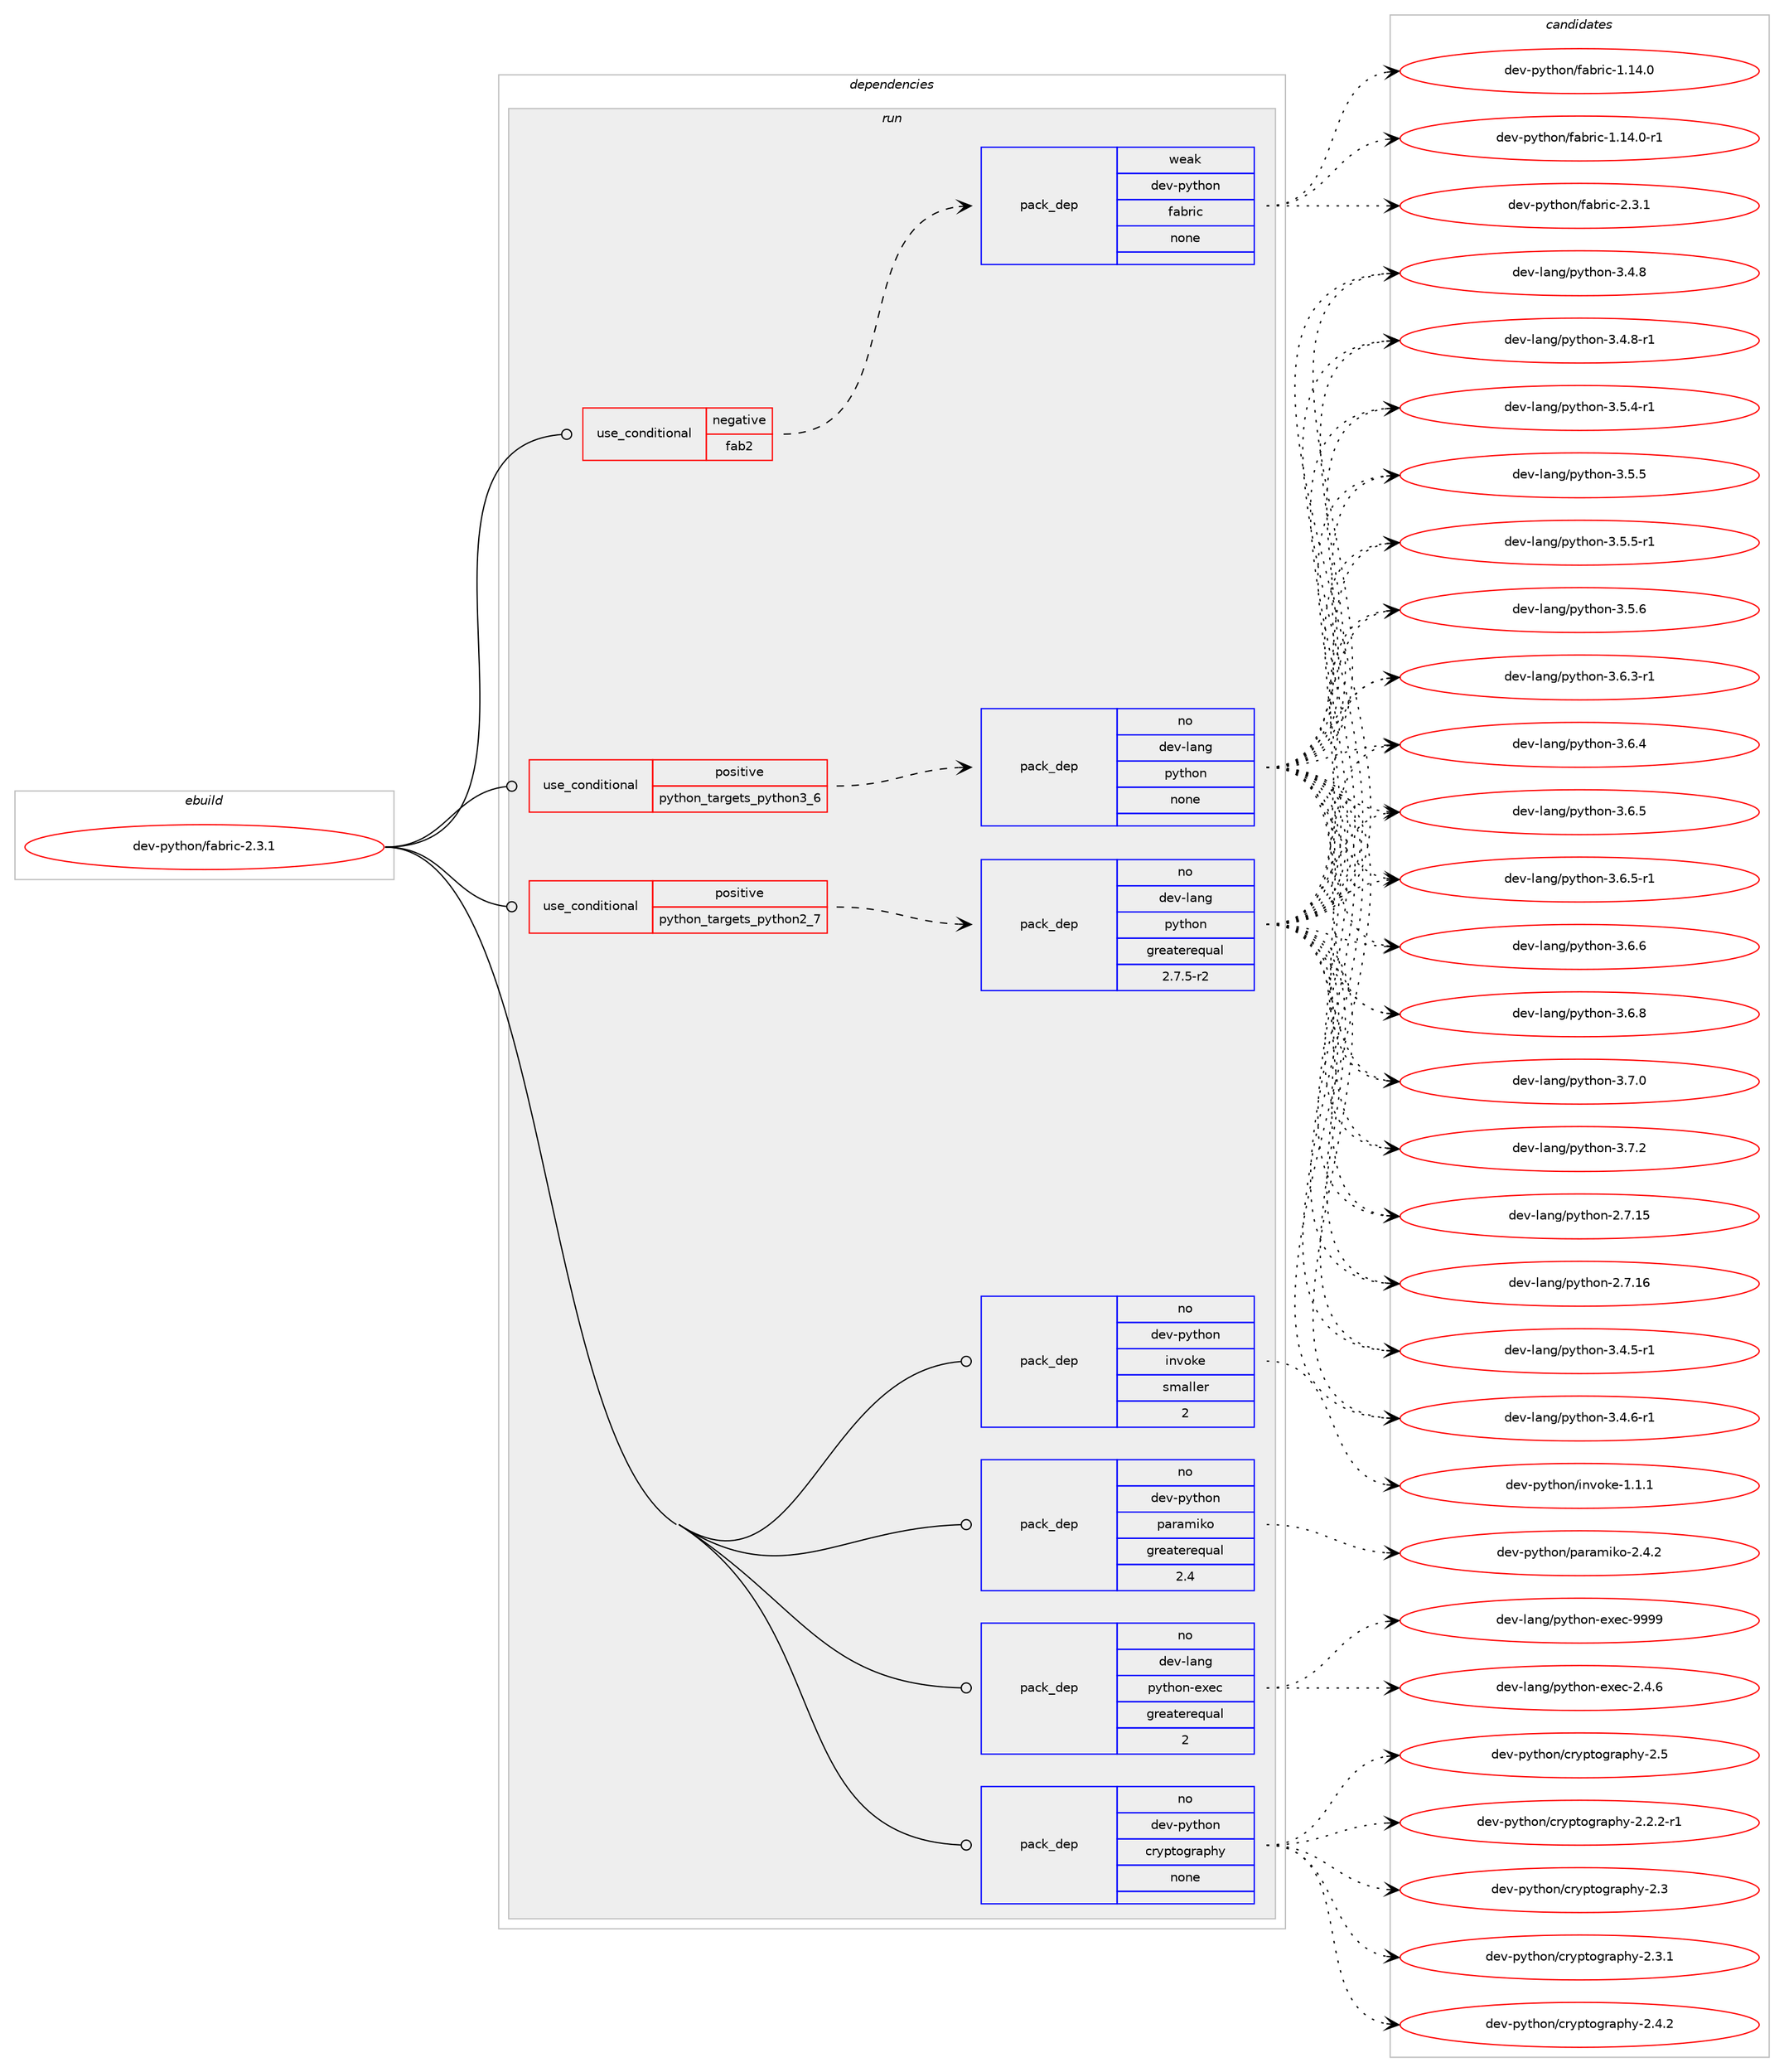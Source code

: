 digraph prolog {

# *************
# Graph options
# *************

newrank=true;
concentrate=true;
compound=true;
graph [rankdir=LR,fontname=Helvetica,fontsize=10,ranksep=1.5];#, ranksep=2.5, nodesep=0.2];
edge  [arrowhead=vee];
node  [fontname=Helvetica,fontsize=10];

# **********
# The ebuild
# **********

subgraph cluster_leftcol {
color=gray;
rank=same;
label=<<i>ebuild</i>>;
id [label="dev-python/fabric-2.3.1", color=red, width=4, href="../dev-python/fabric-2.3.1.svg"];
}

# ****************
# The dependencies
# ****************

subgraph cluster_midcol {
color=gray;
label=<<i>dependencies</i>>;
subgraph cluster_compile {
fillcolor="#eeeeee";
style=filled;
label=<<i>compile</i>>;
}
subgraph cluster_compileandrun {
fillcolor="#eeeeee";
style=filled;
label=<<i>compile and run</i>>;
}
subgraph cluster_run {
fillcolor="#eeeeee";
style=filled;
label=<<i>run</i>>;
subgraph cond374048 {
dependency1408425 [label=<<TABLE BORDER="0" CELLBORDER="1" CELLSPACING="0" CELLPADDING="4"><TR><TD ROWSPAN="3" CELLPADDING="10">use_conditional</TD></TR><TR><TD>negative</TD></TR><TR><TD>fab2</TD></TR></TABLE>>, shape=none, color=red];
subgraph pack1011118 {
dependency1408426 [label=<<TABLE BORDER="0" CELLBORDER="1" CELLSPACING="0" CELLPADDING="4" WIDTH="220"><TR><TD ROWSPAN="6" CELLPADDING="30">pack_dep</TD></TR><TR><TD WIDTH="110">weak</TD></TR><TR><TD>dev-python</TD></TR><TR><TD>fabric</TD></TR><TR><TD>none</TD></TR><TR><TD></TD></TR></TABLE>>, shape=none, color=blue];
}
dependency1408425:e -> dependency1408426:w [weight=20,style="dashed",arrowhead="vee"];
}
id:e -> dependency1408425:w [weight=20,style="solid",arrowhead="odot"];
subgraph cond374049 {
dependency1408427 [label=<<TABLE BORDER="0" CELLBORDER="1" CELLSPACING="0" CELLPADDING="4"><TR><TD ROWSPAN="3" CELLPADDING="10">use_conditional</TD></TR><TR><TD>positive</TD></TR><TR><TD>python_targets_python2_7</TD></TR></TABLE>>, shape=none, color=red];
subgraph pack1011119 {
dependency1408428 [label=<<TABLE BORDER="0" CELLBORDER="1" CELLSPACING="0" CELLPADDING="4" WIDTH="220"><TR><TD ROWSPAN="6" CELLPADDING="30">pack_dep</TD></TR><TR><TD WIDTH="110">no</TD></TR><TR><TD>dev-lang</TD></TR><TR><TD>python</TD></TR><TR><TD>greaterequal</TD></TR><TR><TD>2.7.5-r2</TD></TR></TABLE>>, shape=none, color=blue];
}
dependency1408427:e -> dependency1408428:w [weight=20,style="dashed",arrowhead="vee"];
}
id:e -> dependency1408427:w [weight=20,style="solid",arrowhead="odot"];
subgraph cond374050 {
dependency1408429 [label=<<TABLE BORDER="0" CELLBORDER="1" CELLSPACING="0" CELLPADDING="4"><TR><TD ROWSPAN="3" CELLPADDING="10">use_conditional</TD></TR><TR><TD>positive</TD></TR><TR><TD>python_targets_python3_6</TD></TR></TABLE>>, shape=none, color=red];
subgraph pack1011120 {
dependency1408430 [label=<<TABLE BORDER="0" CELLBORDER="1" CELLSPACING="0" CELLPADDING="4" WIDTH="220"><TR><TD ROWSPAN="6" CELLPADDING="30">pack_dep</TD></TR><TR><TD WIDTH="110">no</TD></TR><TR><TD>dev-lang</TD></TR><TR><TD>python</TD></TR><TR><TD>none</TD></TR><TR><TD></TD></TR></TABLE>>, shape=none, color=blue];
}
dependency1408429:e -> dependency1408430:w [weight=20,style="dashed",arrowhead="vee"];
}
id:e -> dependency1408429:w [weight=20,style="solid",arrowhead="odot"];
subgraph pack1011121 {
dependency1408431 [label=<<TABLE BORDER="0" CELLBORDER="1" CELLSPACING="0" CELLPADDING="4" WIDTH="220"><TR><TD ROWSPAN="6" CELLPADDING="30">pack_dep</TD></TR><TR><TD WIDTH="110">no</TD></TR><TR><TD>dev-lang</TD></TR><TR><TD>python-exec</TD></TR><TR><TD>greaterequal</TD></TR><TR><TD>2</TD></TR></TABLE>>, shape=none, color=blue];
}
id:e -> dependency1408431:w [weight=20,style="solid",arrowhead="odot"];
subgraph pack1011122 {
dependency1408432 [label=<<TABLE BORDER="0" CELLBORDER="1" CELLSPACING="0" CELLPADDING="4" WIDTH="220"><TR><TD ROWSPAN="6" CELLPADDING="30">pack_dep</TD></TR><TR><TD WIDTH="110">no</TD></TR><TR><TD>dev-python</TD></TR><TR><TD>cryptography</TD></TR><TR><TD>none</TD></TR><TR><TD></TD></TR></TABLE>>, shape=none, color=blue];
}
id:e -> dependency1408432:w [weight=20,style="solid",arrowhead="odot"];
subgraph pack1011123 {
dependency1408433 [label=<<TABLE BORDER="0" CELLBORDER="1" CELLSPACING="0" CELLPADDING="4" WIDTH="220"><TR><TD ROWSPAN="6" CELLPADDING="30">pack_dep</TD></TR><TR><TD WIDTH="110">no</TD></TR><TR><TD>dev-python</TD></TR><TR><TD>invoke</TD></TR><TR><TD>smaller</TD></TR><TR><TD>2</TD></TR></TABLE>>, shape=none, color=blue];
}
id:e -> dependency1408433:w [weight=20,style="solid",arrowhead="odot"];
subgraph pack1011124 {
dependency1408434 [label=<<TABLE BORDER="0" CELLBORDER="1" CELLSPACING="0" CELLPADDING="4" WIDTH="220"><TR><TD ROWSPAN="6" CELLPADDING="30">pack_dep</TD></TR><TR><TD WIDTH="110">no</TD></TR><TR><TD>dev-python</TD></TR><TR><TD>paramiko</TD></TR><TR><TD>greaterequal</TD></TR><TR><TD>2.4</TD></TR></TABLE>>, shape=none, color=blue];
}
id:e -> dependency1408434:w [weight=20,style="solid",arrowhead="odot"];
}
}

# **************
# The candidates
# **************

subgraph cluster_choices {
rank=same;
color=gray;
label=<<i>candidates</i>>;

subgraph choice1011118 {
color=black;
nodesep=1;
choice100101118451121211161041111104710297981141059945494649524648 [label="dev-python/fabric-1.14.0", color=red, width=4,href="../dev-python/fabric-1.14.0.svg"];
choice1001011184511212111610411111047102979811410599454946495246484511449 [label="dev-python/fabric-1.14.0-r1", color=red, width=4,href="../dev-python/fabric-1.14.0-r1.svg"];
choice1001011184511212111610411111047102979811410599455046514649 [label="dev-python/fabric-2.3.1", color=red, width=4,href="../dev-python/fabric-2.3.1.svg"];
dependency1408426:e -> choice100101118451121211161041111104710297981141059945494649524648:w [style=dotted,weight="100"];
dependency1408426:e -> choice1001011184511212111610411111047102979811410599454946495246484511449:w [style=dotted,weight="100"];
dependency1408426:e -> choice1001011184511212111610411111047102979811410599455046514649:w [style=dotted,weight="100"];
}
subgraph choice1011119 {
color=black;
nodesep=1;
choice10010111845108971101034711212111610411111045504655464953 [label="dev-lang/python-2.7.15", color=red, width=4,href="../dev-lang/python-2.7.15.svg"];
choice10010111845108971101034711212111610411111045504655464954 [label="dev-lang/python-2.7.16", color=red, width=4,href="../dev-lang/python-2.7.16.svg"];
choice1001011184510897110103471121211161041111104551465246534511449 [label="dev-lang/python-3.4.5-r1", color=red, width=4,href="../dev-lang/python-3.4.5-r1.svg"];
choice1001011184510897110103471121211161041111104551465246544511449 [label="dev-lang/python-3.4.6-r1", color=red, width=4,href="../dev-lang/python-3.4.6-r1.svg"];
choice100101118451089711010347112121116104111110455146524656 [label="dev-lang/python-3.4.8", color=red, width=4,href="../dev-lang/python-3.4.8.svg"];
choice1001011184510897110103471121211161041111104551465246564511449 [label="dev-lang/python-3.4.8-r1", color=red, width=4,href="../dev-lang/python-3.4.8-r1.svg"];
choice1001011184510897110103471121211161041111104551465346524511449 [label="dev-lang/python-3.5.4-r1", color=red, width=4,href="../dev-lang/python-3.5.4-r1.svg"];
choice100101118451089711010347112121116104111110455146534653 [label="dev-lang/python-3.5.5", color=red, width=4,href="../dev-lang/python-3.5.5.svg"];
choice1001011184510897110103471121211161041111104551465346534511449 [label="dev-lang/python-3.5.5-r1", color=red, width=4,href="../dev-lang/python-3.5.5-r1.svg"];
choice100101118451089711010347112121116104111110455146534654 [label="dev-lang/python-3.5.6", color=red, width=4,href="../dev-lang/python-3.5.6.svg"];
choice1001011184510897110103471121211161041111104551465446514511449 [label="dev-lang/python-3.6.3-r1", color=red, width=4,href="../dev-lang/python-3.6.3-r1.svg"];
choice100101118451089711010347112121116104111110455146544652 [label="dev-lang/python-3.6.4", color=red, width=4,href="../dev-lang/python-3.6.4.svg"];
choice100101118451089711010347112121116104111110455146544653 [label="dev-lang/python-3.6.5", color=red, width=4,href="../dev-lang/python-3.6.5.svg"];
choice1001011184510897110103471121211161041111104551465446534511449 [label="dev-lang/python-3.6.5-r1", color=red, width=4,href="../dev-lang/python-3.6.5-r1.svg"];
choice100101118451089711010347112121116104111110455146544654 [label="dev-lang/python-3.6.6", color=red, width=4,href="../dev-lang/python-3.6.6.svg"];
choice100101118451089711010347112121116104111110455146544656 [label="dev-lang/python-3.6.8", color=red, width=4,href="../dev-lang/python-3.6.8.svg"];
choice100101118451089711010347112121116104111110455146554648 [label="dev-lang/python-3.7.0", color=red, width=4,href="../dev-lang/python-3.7.0.svg"];
choice100101118451089711010347112121116104111110455146554650 [label="dev-lang/python-3.7.2", color=red, width=4,href="../dev-lang/python-3.7.2.svg"];
dependency1408428:e -> choice10010111845108971101034711212111610411111045504655464953:w [style=dotted,weight="100"];
dependency1408428:e -> choice10010111845108971101034711212111610411111045504655464954:w [style=dotted,weight="100"];
dependency1408428:e -> choice1001011184510897110103471121211161041111104551465246534511449:w [style=dotted,weight="100"];
dependency1408428:e -> choice1001011184510897110103471121211161041111104551465246544511449:w [style=dotted,weight="100"];
dependency1408428:e -> choice100101118451089711010347112121116104111110455146524656:w [style=dotted,weight="100"];
dependency1408428:e -> choice1001011184510897110103471121211161041111104551465246564511449:w [style=dotted,weight="100"];
dependency1408428:e -> choice1001011184510897110103471121211161041111104551465346524511449:w [style=dotted,weight="100"];
dependency1408428:e -> choice100101118451089711010347112121116104111110455146534653:w [style=dotted,weight="100"];
dependency1408428:e -> choice1001011184510897110103471121211161041111104551465346534511449:w [style=dotted,weight="100"];
dependency1408428:e -> choice100101118451089711010347112121116104111110455146534654:w [style=dotted,weight="100"];
dependency1408428:e -> choice1001011184510897110103471121211161041111104551465446514511449:w [style=dotted,weight="100"];
dependency1408428:e -> choice100101118451089711010347112121116104111110455146544652:w [style=dotted,weight="100"];
dependency1408428:e -> choice100101118451089711010347112121116104111110455146544653:w [style=dotted,weight="100"];
dependency1408428:e -> choice1001011184510897110103471121211161041111104551465446534511449:w [style=dotted,weight="100"];
dependency1408428:e -> choice100101118451089711010347112121116104111110455146544654:w [style=dotted,weight="100"];
dependency1408428:e -> choice100101118451089711010347112121116104111110455146544656:w [style=dotted,weight="100"];
dependency1408428:e -> choice100101118451089711010347112121116104111110455146554648:w [style=dotted,weight="100"];
dependency1408428:e -> choice100101118451089711010347112121116104111110455146554650:w [style=dotted,weight="100"];
}
subgraph choice1011120 {
color=black;
nodesep=1;
choice10010111845108971101034711212111610411111045504655464953 [label="dev-lang/python-2.7.15", color=red, width=4,href="../dev-lang/python-2.7.15.svg"];
choice10010111845108971101034711212111610411111045504655464954 [label="dev-lang/python-2.7.16", color=red, width=4,href="../dev-lang/python-2.7.16.svg"];
choice1001011184510897110103471121211161041111104551465246534511449 [label="dev-lang/python-3.4.5-r1", color=red, width=4,href="../dev-lang/python-3.4.5-r1.svg"];
choice1001011184510897110103471121211161041111104551465246544511449 [label="dev-lang/python-3.4.6-r1", color=red, width=4,href="../dev-lang/python-3.4.6-r1.svg"];
choice100101118451089711010347112121116104111110455146524656 [label="dev-lang/python-3.4.8", color=red, width=4,href="../dev-lang/python-3.4.8.svg"];
choice1001011184510897110103471121211161041111104551465246564511449 [label="dev-lang/python-3.4.8-r1", color=red, width=4,href="../dev-lang/python-3.4.8-r1.svg"];
choice1001011184510897110103471121211161041111104551465346524511449 [label="dev-lang/python-3.5.4-r1", color=red, width=4,href="../dev-lang/python-3.5.4-r1.svg"];
choice100101118451089711010347112121116104111110455146534653 [label="dev-lang/python-3.5.5", color=red, width=4,href="../dev-lang/python-3.5.5.svg"];
choice1001011184510897110103471121211161041111104551465346534511449 [label="dev-lang/python-3.5.5-r1", color=red, width=4,href="../dev-lang/python-3.5.5-r1.svg"];
choice100101118451089711010347112121116104111110455146534654 [label="dev-lang/python-3.5.6", color=red, width=4,href="../dev-lang/python-3.5.6.svg"];
choice1001011184510897110103471121211161041111104551465446514511449 [label="dev-lang/python-3.6.3-r1", color=red, width=4,href="../dev-lang/python-3.6.3-r1.svg"];
choice100101118451089711010347112121116104111110455146544652 [label="dev-lang/python-3.6.4", color=red, width=4,href="../dev-lang/python-3.6.4.svg"];
choice100101118451089711010347112121116104111110455146544653 [label="dev-lang/python-3.6.5", color=red, width=4,href="../dev-lang/python-3.6.5.svg"];
choice1001011184510897110103471121211161041111104551465446534511449 [label="dev-lang/python-3.6.5-r1", color=red, width=4,href="../dev-lang/python-3.6.5-r1.svg"];
choice100101118451089711010347112121116104111110455146544654 [label="dev-lang/python-3.6.6", color=red, width=4,href="../dev-lang/python-3.6.6.svg"];
choice100101118451089711010347112121116104111110455146544656 [label="dev-lang/python-3.6.8", color=red, width=4,href="../dev-lang/python-3.6.8.svg"];
choice100101118451089711010347112121116104111110455146554648 [label="dev-lang/python-3.7.0", color=red, width=4,href="../dev-lang/python-3.7.0.svg"];
choice100101118451089711010347112121116104111110455146554650 [label="dev-lang/python-3.7.2", color=red, width=4,href="../dev-lang/python-3.7.2.svg"];
dependency1408430:e -> choice10010111845108971101034711212111610411111045504655464953:w [style=dotted,weight="100"];
dependency1408430:e -> choice10010111845108971101034711212111610411111045504655464954:w [style=dotted,weight="100"];
dependency1408430:e -> choice1001011184510897110103471121211161041111104551465246534511449:w [style=dotted,weight="100"];
dependency1408430:e -> choice1001011184510897110103471121211161041111104551465246544511449:w [style=dotted,weight="100"];
dependency1408430:e -> choice100101118451089711010347112121116104111110455146524656:w [style=dotted,weight="100"];
dependency1408430:e -> choice1001011184510897110103471121211161041111104551465246564511449:w [style=dotted,weight="100"];
dependency1408430:e -> choice1001011184510897110103471121211161041111104551465346524511449:w [style=dotted,weight="100"];
dependency1408430:e -> choice100101118451089711010347112121116104111110455146534653:w [style=dotted,weight="100"];
dependency1408430:e -> choice1001011184510897110103471121211161041111104551465346534511449:w [style=dotted,weight="100"];
dependency1408430:e -> choice100101118451089711010347112121116104111110455146534654:w [style=dotted,weight="100"];
dependency1408430:e -> choice1001011184510897110103471121211161041111104551465446514511449:w [style=dotted,weight="100"];
dependency1408430:e -> choice100101118451089711010347112121116104111110455146544652:w [style=dotted,weight="100"];
dependency1408430:e -> choice100101118451089711010347112121116104111110455146544653:w [style=dotted,weight="100"];
dependency1408430:e -> choice1001011184510897110103471121211161041111104551465446534511449:w [style=dotted,weight="100"];
dependency1408430:e -> choice100101118451089711010347112121116104111110455146544654:w [style=dotted,weight="100"];
dependency1408430:e -> choice100101118451089711010347112121116104111110455146544656:w [style=dotted,weight="100"];
dependency1408430:e -> choice100101118451089711010347112121116104111110455146554648:w [style=dotted,weight="100"];
dependency1408430:e -> choice100101118451089711010347112121116104111110455146554650:w [style=dotted,weight="100"];
}
subgraph choice1011121 {
color=black;
nodesep=1;
choice1001011184510897110103471121211161041111104510112010199455046524654 [label="dev-lang/python-exec-2.4.6", color=red, width=4,href="../dev-lang/python-exec-2.4.6.svg"];
choice10010111845108971101034711212111610411111045101120101994557575757 [label="dev-lang/python-exec-9999", color=red, width=4,href="../dev-lang/python-exec-9999.svg"];
dependency1408431:e -> choice1001011184510897110103471121211161041111104510112010199455046524654:w [style=dotted,weight="100"];
dependency1408431:e -> choice10010111845108971101034711212111610411111045101120101994557575757:w [style=dotted,weight="100"];
}
subgraph choice1011122 {
color=black;
nodesep=1;
choice100101118451121211161041111104799114121112116111103114971121041214550465046504511449 [label="dev-python/cryptography-2.2.2-r1", color=red, width=4,href="../dev-python/cryptography-2.2.2-r1.svg"];
choice1001011184511212111610411111047991141211121161111031149711210412145504651 [label="dev-python/cryptography-2.3", color=red, width=4,href="../dev-python/cryptography-2.3.svg"];
choice10010111845112121116104111110479911412111211611110311497112104121455046514649 [label="dev-python/cryptography-2.3.1", color=red, width=4,href="../dev-python/cryptography-2.3.1.svg"];
choice10010111845112121116104111110479911412111211611110311497112104121455046524650 [label="dev-python/cryptography-2.4.2", color=red, width=4,href="../dev-python/cryptography-2.4.2.svg"];
choice1001011184511212111610411111047991141211121161111031149711210412145504653 [label="dev-python/cryptography-2.5", color=red, width=4,href="../dev-python/cryptography-2.5.svg"];
dependency1408432:e -> choice100101118451121211161041111104799114121112116111103114971121041214550465046504511449:w [style=dotted,weight="100"];
dependency1408432:e -> choice1001011184511212111610411111047991141211121161111031149711210412145504651:w [style=dotted,weight="100"];
dependency1408432:e -> choice10010111845112121116104111110479911412111211611110311497112104121455046514649:w [style=dotted,weight="100"];
dependency1408432:e -> choice10010111845112121116104111110479911412111211611110311497112104121455046524650:w [style=dotted,weight="100"];
dependency1408432:e -> choice1001011184511212111610411111047991141211121161111031149711210412145504653:w [style=dotted,weight="100"];
}
subgraph choice1011123 {
color=black;
nodesep=1;
choice1001011184511212111610411111047105110118111107101454946494649 [label="dev-python/invoke-1.1.1", color=red, width=4,href="../dev-python/invoke-1.1.1.svg"];
dependency1408433:e -> choice1001011184511212111610411111047105110118111107101454946494649:w [style=dotted,weight="100"];
}
subgraph choice1011124 {
color=black;
nodesep=1;
choice10010111845112121116104111110471129711497109105107111455046524650 [label="dev-python/paramiko-2.4.2", color=red, width=4,href="../dev-python/paramiko-2.4.2.svg"];
dependency1408434:e -> choice10010111845112121116104111110471129711497109105107111455046524650:w [style=dotted,weight="100"];
}
}

}
